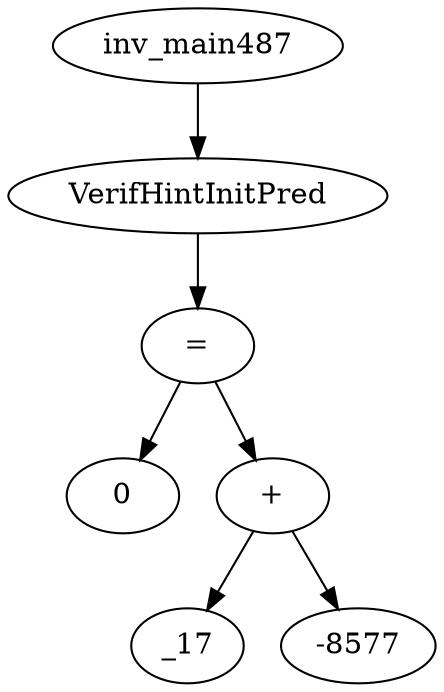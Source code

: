 digraph dag {
0 [label="inv_main487"];
1 [label="VerifHintInitPred"];
2 [label="="];
3 [label="0"];
4 [label="+"];
5 [label="_17"];
6 [label="-8577"];
0->1
1->2
2->4
2 -> 3
4->6
4 -> 5
}
